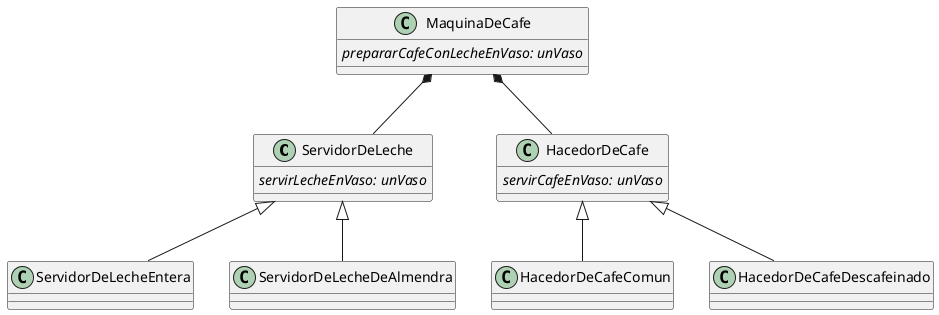 @startuml

ServidorDeLeche <|-- ServidorDeLecheEntera
ServidorDeLeche <|-- ServidorDeLecheDeAlmendra

ServidorDeLeche : {abstract} servirLecheEnVaso: unVaso

HacedorDeCafe <|-- HacedorDeCafeComun
HacedorDeCafe <|-- HacedorDeCafeDescafeinado

HacedorDeCafe : {abstract} servirCafeEnVaso: unVaso

MaquinaDeCafe : {abstract} prepararCafeConLecheEnVaso: unVaso

MaquinaDeCafe *-- HacedorDeCafe
MaquinaDeCafe *-- ServidorDeLeche

@enduml